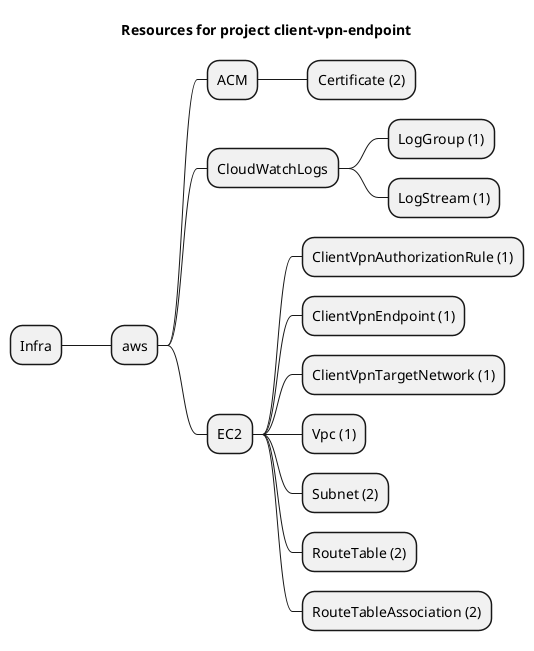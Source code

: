 @startmindmap
title Resources for project client-vpn-endpoint
skinparam monochrome true
+ Infra
++ aws
+++ ACM
++++ Certificate (2)
+++ CloudWatchLogs
++++ LogGroup (1)
++++ LogStream (1)
+++ EC2
++++ ClientVpnAuthorizationRule (1)
++++ ClientVpnEndpoint (1)
++++ ClientVpnTargetNetwork (1)
++++ Vpc (1)
++++ Subnet (2)
++++ RouteTable (2)
++++ RouteTableAssociation (2)
@endmindmap